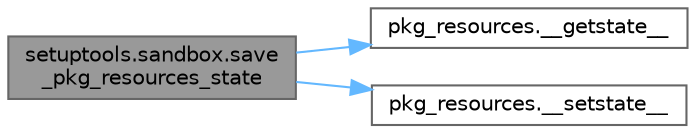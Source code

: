 digraph "setuptools.sandbox.save_pkg_resources_state"
{
 // LATEX_PDF_SIZE
  bgcolor="transparent";
  edge [fontname=Helvetica,fontsize=10,labelfontname=Helvetica,labelfontsize=10];
  node [fontname=Helvetica,fontsize=10,shape=box,height=0.2,width=0.4];
  rankdir="LR";
  Node1 [id="Node000001",label="setuptools.sandbox.save\l_pkg_resources_state",height=0.2,width=0.4,color="gray40", fillcolor="grey60", style="filled", fontcolor="black",tooltip=" "];
  Node1 -> Node2 [id="edge1_Node000001_Node000002",color="steelblue1",style="solid",tooltip=" "];
  Node2 [id="Node000002",label="pkg_resources.__getstate__",height=0.2,width=0.4,color="grey40", fillcolor="white", style="filled",URL="$namespacepkg__resources.html#a7cd315eb83b9f1dfdd612e13b33a8ab8",tooltip=" "];
  Node1 -> Node3 [id="edge2_Node000001_Node000003",color="steelblue1",style="solid",tooltip=" "];
  Node3 [id="Node000003",label="pkg_resources.__setstate__",height=0.2,width=0.4,color="grey40", fillcolor="white", style="filled",URL="$namespacepkg__resources.html#a7b931519dc991a6f304bb27d4b6a602d",tooltip=" "];
}
